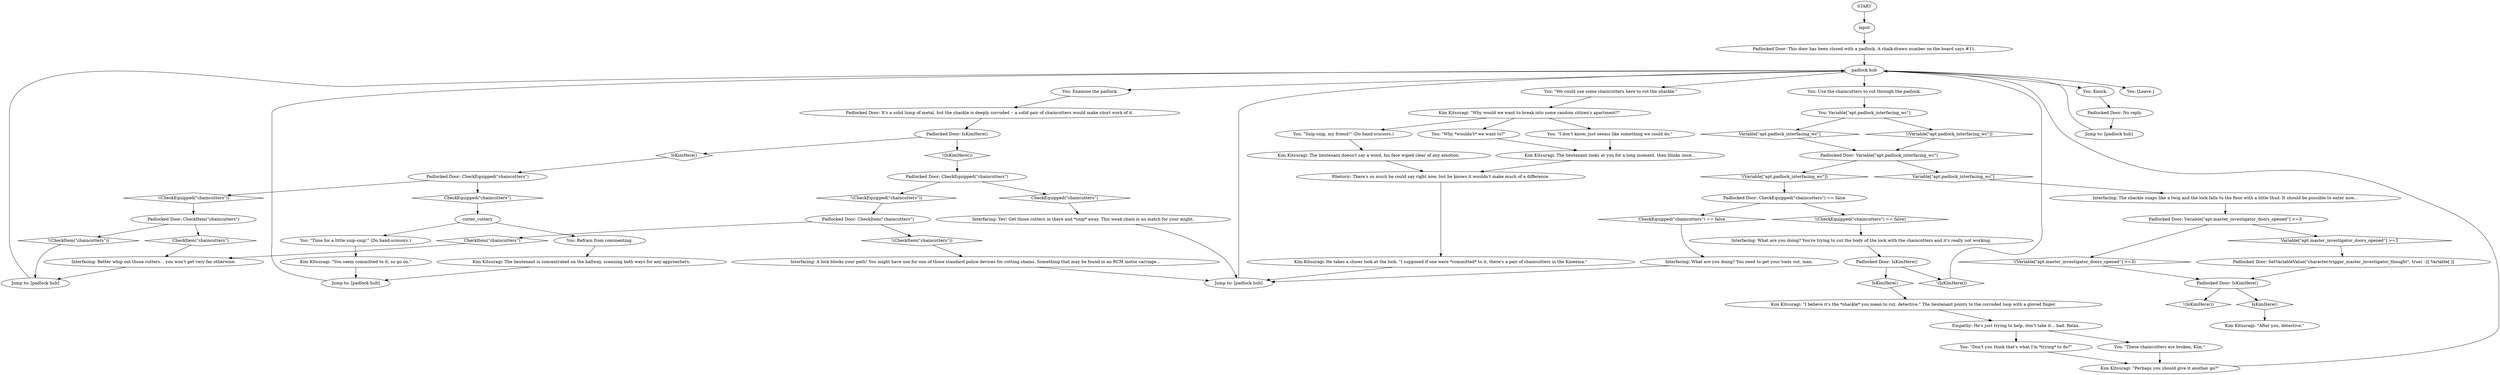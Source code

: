 # APT / MAZOV DOOR
# DOOR, APARTMENT #11 (turns into door. can lockpick and get into?)
#
#1. Use the wirecutters to cut the chain.
#If you don't have them, the door suggests it. The chain is very flimsy. 
#Exactly the same structure as other doors. 
#
#1. Observe the padlock. - the weakness here is in chain.
#
#Option to get a task if you do not have the chaincutters.
# ==================================================
digraph G {
	  0 [label="START"];
	  1 [label="input"];
	  3 [label="Kim Kitsuragi: \"Why would we want to break into some random citizen's apartment?\""];
	  4 [label="Rhetoric: There's so much he could say right now, but he knows it wouldn't make much of a difference."];
	  5 [label="Padlocked Door: SetVariableValue(\"character.trigger_master_investigator_thought\", true) --[[ Variable[ ]]"];
	  6 [label="You: \"Why *wouldn't* we want to?\""];
	  7 [label="Padlocked Door: Variable[\"apt.master_investigator_doors_opened\"] >=3"];
	  8 [label="Variable[\"apt.master_investigator_doors_opened\"] >=3", shape=diamond];
	  9 [label="!(Variable[\"apt.master_investigator_doors_opened\"] >=3)", shape=diamond];
	  10 [label="Kim Kitsuragi: \"I believe it's the *shackle* you mean to cut, detective.\" The lieutenant points to the corroded loop with a gloved finger."];
	  11 [label="Empathy: He's just trying to help, don't take it... bad. Relax."];
	  12 [label="You: Use the chaincutters to cut through the padlock."];
	  13 [label="You: Variable[\"apt.padlock_interfacing_wc\"]"];
	  14 [label="Variable[\"apt.padlock_interfacing_wc\"]", shape=diamond];
	  15 [label="!(Variable[\"apt.padlock_interfacing_wc\"])", shape=diamond];
	  16 [label="You: \"Time for a little snip-snip!\" (Do hand-scissors.)"];
	  17 [label="Interfacing: A lock blocks your path! You might have use for one of those standard police devices for cutting chains. Something that may be found in an RCM motor carriage..."];
	  18 [label="You: \"I don't know, just seems like something we could do.\""];
	  19 [label="Padlocked Door: Variable[\"apt.padlock_interfacing_wc\"]"];
	  20 [label="Variable[\"apt.padlock_interfacing_wc\"]", shape=diamond];
	  21 [label="!(Variable[\"apt.padlock_interfacing_wc\"])", shape=diamond];
	  22 [label="Kim Kitsuragi: \"You seem committed to it, so go on.\""];
	  23 [label="Jump to: [padlock hub]"];
	  24 [label="Padlocked Door: CheckEquipped(\"chaincutters\") == false"];
	  25 [label="CheckEquipped(\"chaincutters\") == false", shape=diamond];
	  26 [label="!(CheckEquipped(\"chaincutters\") == false)", shape=diamond];
	  27 [label="You: \"We could use some chaincutters here to cut the shackle.\""];
	  28 [label="Kim Kitsuragi: The lieutenant doesn't say a word, his face wiped clear of any emotion."];
	  29 [label="Interfacing: The shackle snaps like a twig and the lock falls to the floor with a little thud. It should be possible to enter now..."];
	  30 [label="Jump to: [padlock hub]"];
	  31 [label="Kim Kitsuragi: \"Perhaps you should give it another go?\""];
	  32 [label="Padlocked Door: This door has been closed with a padlock. A chalk-drawn number on the board says #11."];
	  33 [label="Padlocked Door: CheckItem(\"chaincutters\")"];
	  34 [label="CheckItem(\"chaincutters\")", shape=diamond];
	  35 [label="!(CheckItem(\"chaincutters\"))", shape=diamond];
	  36 [label="Padlocked Door: No reply."];
	  37 [label="cutter_cuttery"];
	  38 [label="Padlocked Door: CheckItem(\"chaincutters\")"];
	  39 [label="CheckItem(\"chaincutters\")", shape=diamond];
	  40 [label="!(CheckItem(\"chaincutters\"))", shape=diamond];
	  41 [label="Kim Kitsuragi: The lieutenant looks at you for a long moment, then blinks once..."];
	  42 [label="You: [Leave.]"];
	  43 [label="Jump to: [padlock hub]"];
	  44 [label="Kim Kitsuragi: \"After you, detective.\""];
	  45 [label="You: \"Snip-snip, my friend!\" (Do hand-scissors.)"];
	  46 [label="Kim Kitsuragi: He takes a closer look at the lock. \"I supposed if one were *committed* to it, there's a pair of chaincutters in the Kineema.\""];
	  47 [label="Padlocked Door: CheckEquipped(\"chaincutters\")"];
	  48 [label="CheckEquipped(\"chaincutters\")", shape=diamond];
	  49 [label="!(CheckEquipped(\"chaincutters\"))", shape=diamond];
	  50 [label="Padlocked Door: IsKimHere()"];
	  51 [label="IsKimHere()", shape=diamond];
	  52 [label="!(IsKimHere())", shape=diamond];
	  53 [label="padlock hub"];
	  54 [label="You: Examine the padlock."];
	  55 [label="You: \"Don't you think that's what I'm *trying* to do?\""];
	  56 [label="Interfacing: What are you doing? You need to get your tools out, man."];
	  57 [label="You: Knock."];
	  58 [label="Interfacing: Yes! Get those cutters in there and *snip* away. This weak chain is no match for your might."];
	  59 [label="Padlocked Door: It's a solid lump of metal, but the shackle is deeply corroded -- a solid pair of chaincutters would make short work of it."];
	  60 [label="Padlocked Door: IsKimHere()"];
	  61 [label="IsKimHere()", shape=diamond];
	  62 [label="!(IsKimHere())", shape=diamond];
	  63 [label="Padlocked Door: IsKimHere()"];
	  64 [label="IsKimHere()", shape=diamond];
	  65 [label="!(IsKimHere())", shape=diamond];
	  66 [label="Interfacing: What are you doing? You're trying to cut the body of the lock with the chaincutters and it's really not working."];
	  67 [label="You: Refrain from commenting."];
	  68 [label="Padlocked Door: CheckEquipped(\"chaincutters\")"];
	  69 [label="CheckEquipped(\"chaincutters\")", shape=diamond];
	  70 [label="!(CheckEquipped(\"chaincutters\"))", shape=diamond];
	  71 [label="Jump to: [padlock hub]"];
	  72 [label="Kim Kitsuragi: The lieutenant is concentrated on the hallway, scanning both ways for any approachers."];
	  73 [label="You: \"These chaincutters are broken, Kim.\""];
	  74 [label="Interfacing: Better whip out those cutters... you won't get very far otherwise."];
	  0 -> 1
	  1 -> 32
	  3 -> 18
	  3 -> 45
	  3 -> 6
	  4 -> 46
	  5 -> 63
	  6 -> 41
	  7 -> 8
	  7 -> 9
	  8 -> 5
	  9 -> 63
	  10 -> 11
	  11 -> 73
	  11 -> 55
	  12 -> 13
	  13 -> 14
	  13 -> 15
	  14 -> 19
	  15 -> 19
	  16 -> 22
	  17 -> 43
	  18 -> 41
	  19 -> 20
	  19 -> 21
	  20 -> 29
	  21 -> 24
	  22 -> 23
	  23 -> 53
	  24 -> 25
	  24 -> 26
	  25 -> 56
	  26 -> 66
	  27 -> 3
	  28 -> 4
	  29 -> 7
	  30 -> 53
	  31 -> 53
	  32 -> 53
	  33 -> 34
	  33 -> 35
	  34 -> 74
	  35 -> 17
	  36 -> 30
	  37 -> 16
	  37 -> 67
	  38 -> 40
	  38 -> 39
	  39 -> 74
	  40 -> 71
	  41 -> 4
	  43 -> 53
	  45 -> 28
	  46 -> 43
	  47 -> 48
	  47 -> 49
	  48 -> 37
	  49 -> 38
	  50 -> 51
	  50 -> 52
	  51 -> 10
	  52 -> 53
	  53 -> 42
	  53 -> 12
	  53 -> 54
	  53 -> 57
	  53 -> 27
	  54 -> 59
	  55 -> 31
	  56 -> 43
	  57 -> 36
	  58 -> 43
	  59 -> 60
	  60 -> 61
	  60 -> 62
	  61 -> 47
	  62 -> 68
	  63 -> 64
	  63 -> 65
	  64 -> 44
	  66 -> 50
	  67 -> 72
	  68 -> 69
	  68 -> 70
	  69 -> 58
	  70 -> 33
	  71 -> 53
	  72 -> 23
	  73 -> 31
	  74 -> 71
}

